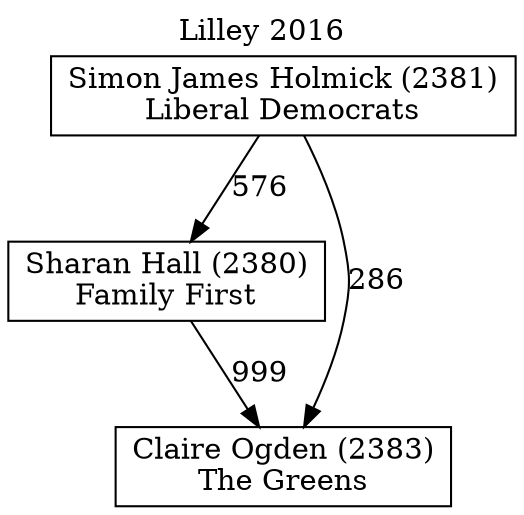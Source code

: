 // House preference flow
digraph "Claire Ogden (2383)_Lilley_2016" {
	graph [label="Lilley 2016" labelloc=t mclimit=10]
	node [shape=box]
	"Sharan Hall (2380)" [label="Sharan Hall (2380)
Family First"]
	"Simon James Holmick (2381)" [label="Simon James Holmick (2381)
Liberal Democrats"]
	"Claire Ogden (2383)" [label="Claire Ogden (2383)
The Greens"]
	"Simon James Holmick (2381)" -> "Sharan Hall (2380)" [label=576]
	"Simon James Holmick (2381)" -> "Claire Ogden (2383)" [label=286]
	"Sharan Hall (2380)" -> "Claire Ogden (2383)" [label=999]
}
